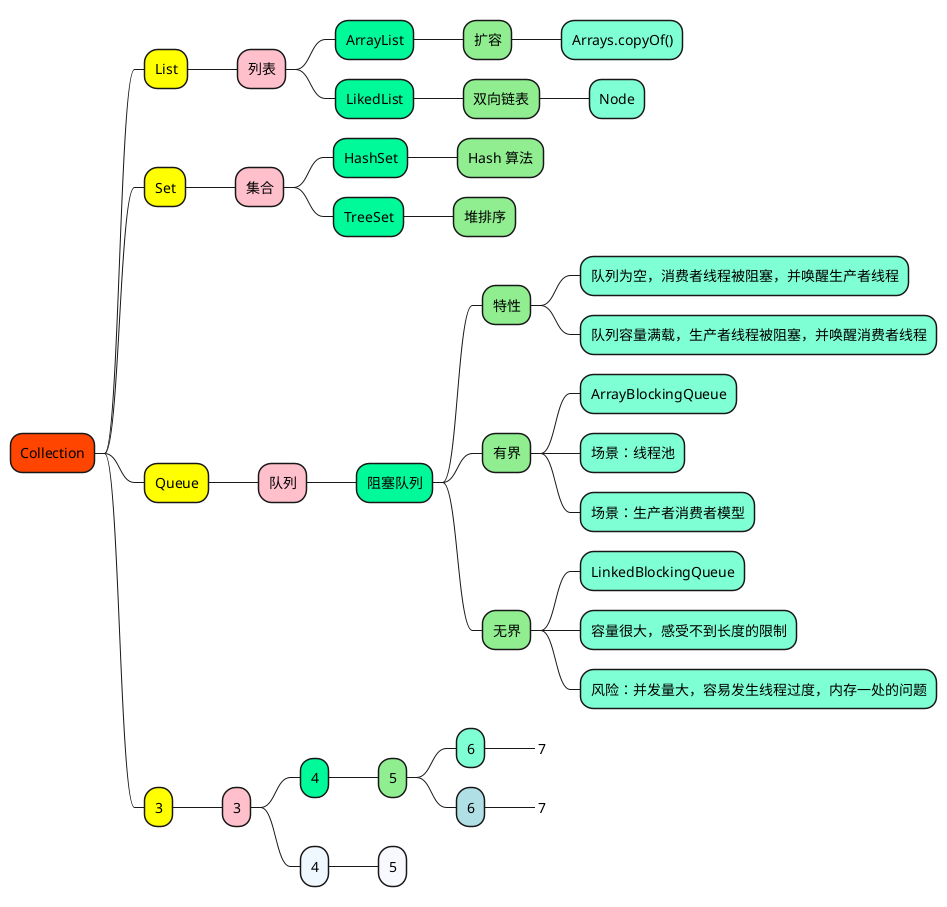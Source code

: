 @startmindmap

+[#OrangeRed] Collection

++[#yellow] List

+++[#Pink] 列表

++++[#MediumSpringGreen] ArrayList
+++++[#LightGreen] 扩容
++++++[#Aquamarine] Arrays.copyOf()

++++[#MediumSpringGreen] LikedList
+++++[#LightGreen] 双向链表
++++++[#Aquamarine] Node




++[#yellow] Set

+++[#Pink] 集合

++++[#MediumSpringGreen] HashSet
+++++[#LightGreen] Hash 算法

++++[#MediumSpringGreen] TreeSet
+++++[#LightGreen] 堆排序




++[#yellow] Queue

+++[#Pink] 队列

++++[#MediumSpringGreen] 阻塞队列

+++++[#LightGreen] 特性
++++++[#Aquamarine] 队列为空，消费者线程被阻塞，并唤醒生产者线程
++++++[#Aquamarine] 队列容量满载，生产者线程被阻塞，并唤醒消费者线程

+++++[#LightGreen] 有界
++++++[#Aquamarine] ArrayBlockingQueue
++++++[#Aquamarine] 场景：线程池
++++++[#Aquamarine] 场景：生产者消费者模型

+++++[#LightGreen] 无界
++++++[#Aquamarine] LinkedBlockingQueue
++++++[#Aquamarine] 容量很大，感受不到长度的限制
++++++[#Aquamarine] 风险：并发量大，容易发生线程过度，内存一处的问题



++[#yellow] 3



+++[#Pink] 3

++++[#MediumSpringGreen] 4
+++++[#LightGreen] 5
++++++[#Aquamarine] 6
+++++++[#Aquamarine]_ 7
++++++[#PowderBlue] 6
+++++++[#PowderBlue]_ 7
++++[#AliceBlue] 4
+++++[#GhostWhite] 5


@endmindmap